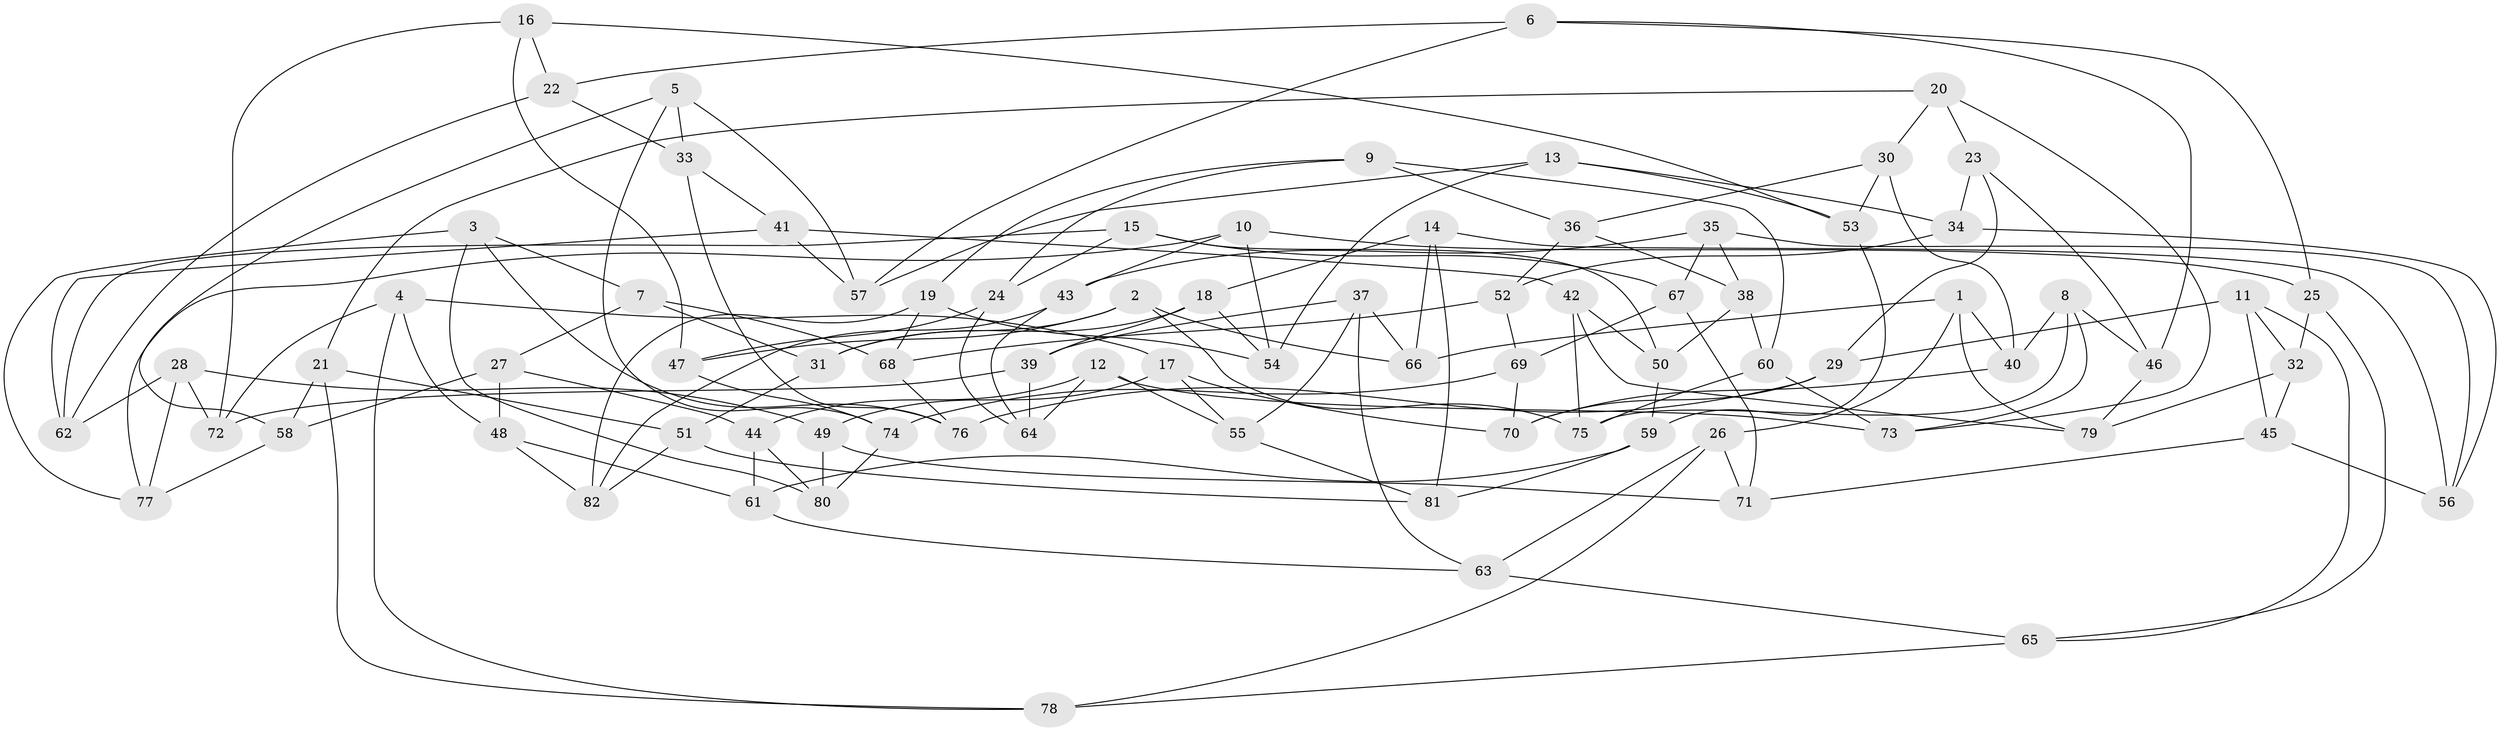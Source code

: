 // coarse degree distribution, {4: 0.32653061224489793, 6: 0.6326530612244898, 5: 0.04081632653061224}
// Generated by graph-tools (version 1.1) at 2025/24/03/03/25 07:24:25]
// undirected, 82 vertices, 164 edges
graph export_dot {
graph [start="1"]
  node [color=gray90,style=filled];
  1;
  2;
  3;
  4;
  5;
  6;
  7;
  8;
  9;
  10;
  11;
  12;
  13;
  14;
  15;
  16;
  17;
  18;
  19;
  20;
  21;
  22;
  23;
  24;
  25;
  26;
  27;
  28;
  29;
  30;
  31;
  32;
  33;
  34;
  35;
  36;
  37;
  38;
  39;
  40;
  41;
  42;
  43;
  44;
  45;
  46;
  47;
  48;
  49;
  50;
  51;
  52;
  53;
  54;
  55;
  56;
  57;
  58;
  59;
  60;
  61;
  62;
  63;
  64;
  65;
  66;
  67;
  68;
  69;
  70;
  71;
  72;
  73;
  74;
  75;
  76;
  77;
  78;
  79;
  80;
  81;
  82;
  1 -- 40;
  1 -- 79;
  1 -- 26;
  1 -- 66;
  2 -- 75;
  2 -- 31;
  2 -- 47;
  2 -- 66;
  3 -- 80;
  3 -- 7;
  3 -- 77;
  3 -- 76;
  4 -- 78;
  4 -- 48;
  4 -- 72;
  4 -- 17;
  5 -- 58;
  5 -- 74;
  5 -- 33;
  5 -- 57;
  6 -- 57;
  6 -- 46;
  6 -- 22;
  6 -- 25;
  7 -- 68;
  7 -- 27;
  7 -- 31;
  8 -- 40;
  8 -- 46;
  8 -- 75;
  8 -- 73;
  9 -- 60;
  9 -- 19;
  9 -- 36;
  9 -- 24;
  10 -- 25;
  10 -- 54;
  10 -- 43;
  10 -- 77;
  11 -- 29;
  11 -- 65;
  11 -- 45;
  11 -- 32;
  12 -- 55;
  12 -- 44;
  12 -- 64;
  12 -- 73;
  13 -- 54;
  13 -- 57;
  13 -- 53;
  13 -- 34;
  14 -- 66;
  14 -- 56;
  14 -- 81;
  14 -- 18;
  15 -- 67;
  15 -- 24;
  15 -- 50;
  15 -- 62;
  16 -- 72;
  16 -- 22;
  16 -- 47;
  16 -- 53;
  17 -- 70;
  17 -- 49;
  17 -- 55;
  18 -- 39;
  18 -- 31;
  18 -- 54;
  19 -- 82;
  19 -- 54;
  19 -- 68;
  20 -- 23;
  20 -- 73;
  20 -- 30;
  20 -- 21;
  21 -- 58;
  21 -- 51;
  21 -- 78;
  22 -- 62;
  22 -- 33;
  23 -- 29;
  23 -- 34;
  23 -- 46;
  24 -- 64;
  24 -- 47;
  25 -- 65;
  25 -- 32;
  26 -- 63;
  26 -- 78;
  26 -- 71;
  27 -- 58;
  27 -- 44;
  27 -- 48;
  28 -- 72;
  28 -- 62;
  28 -- 77;
  28 -- 49;
  29 -- 76;
  29 -- 70;
  30 -- 36;
  30 -- 53;
  30 -- 40;
  31 -- 51;
  32 -- 79;
  32 -- 45;
  33 -- 76;
  33 -- 41;
  34 -- 56;
  34 -- 52;
  35 -- 43;
  35 -- 38;
  35 -- 56;
  35 -- 67;
  36 -- 38;
  36 -- 52;
  37 -- 66;
  37 -- 39;
  37 -- 63;
  37 -- 55;
  38 -- 50;
  38 -- 60;
  39 -- 72;
  39 -- 64;
  40 -- 70;
  41 -- 62;
  41 -- 42;
  41 -- 57;
  42 -- 79;
  42 -- 50;
  42 -- 75;
  43 -- 64;
  43 -- 82;
  44 -- 61;
  44 -- 80;
  45 -- 56;
  45 -- 71;
  46 -- 79;
  47 -- 74;
  48 -- 82;
  48 -- 61;
  49 -- 80;
  49 -- 71;
  50 -- 59;
  51 -- 82;
  51 -- 81;
  52 -- 68;
  52 -- 69;
  53 -- 59;
  55 -- 81;
  58 -- 77;
  59 -- 61;
  59 -- 81;
  60 -- 75;
  60 -- 73;
  61 -- 63;
  63 -- 65;
  65 -- 78;
  67 -- 69;
  67 -- 71;
  68 -- 76;
  69 -- 74;
  69 -- 70;
  74 -- 80;
}
